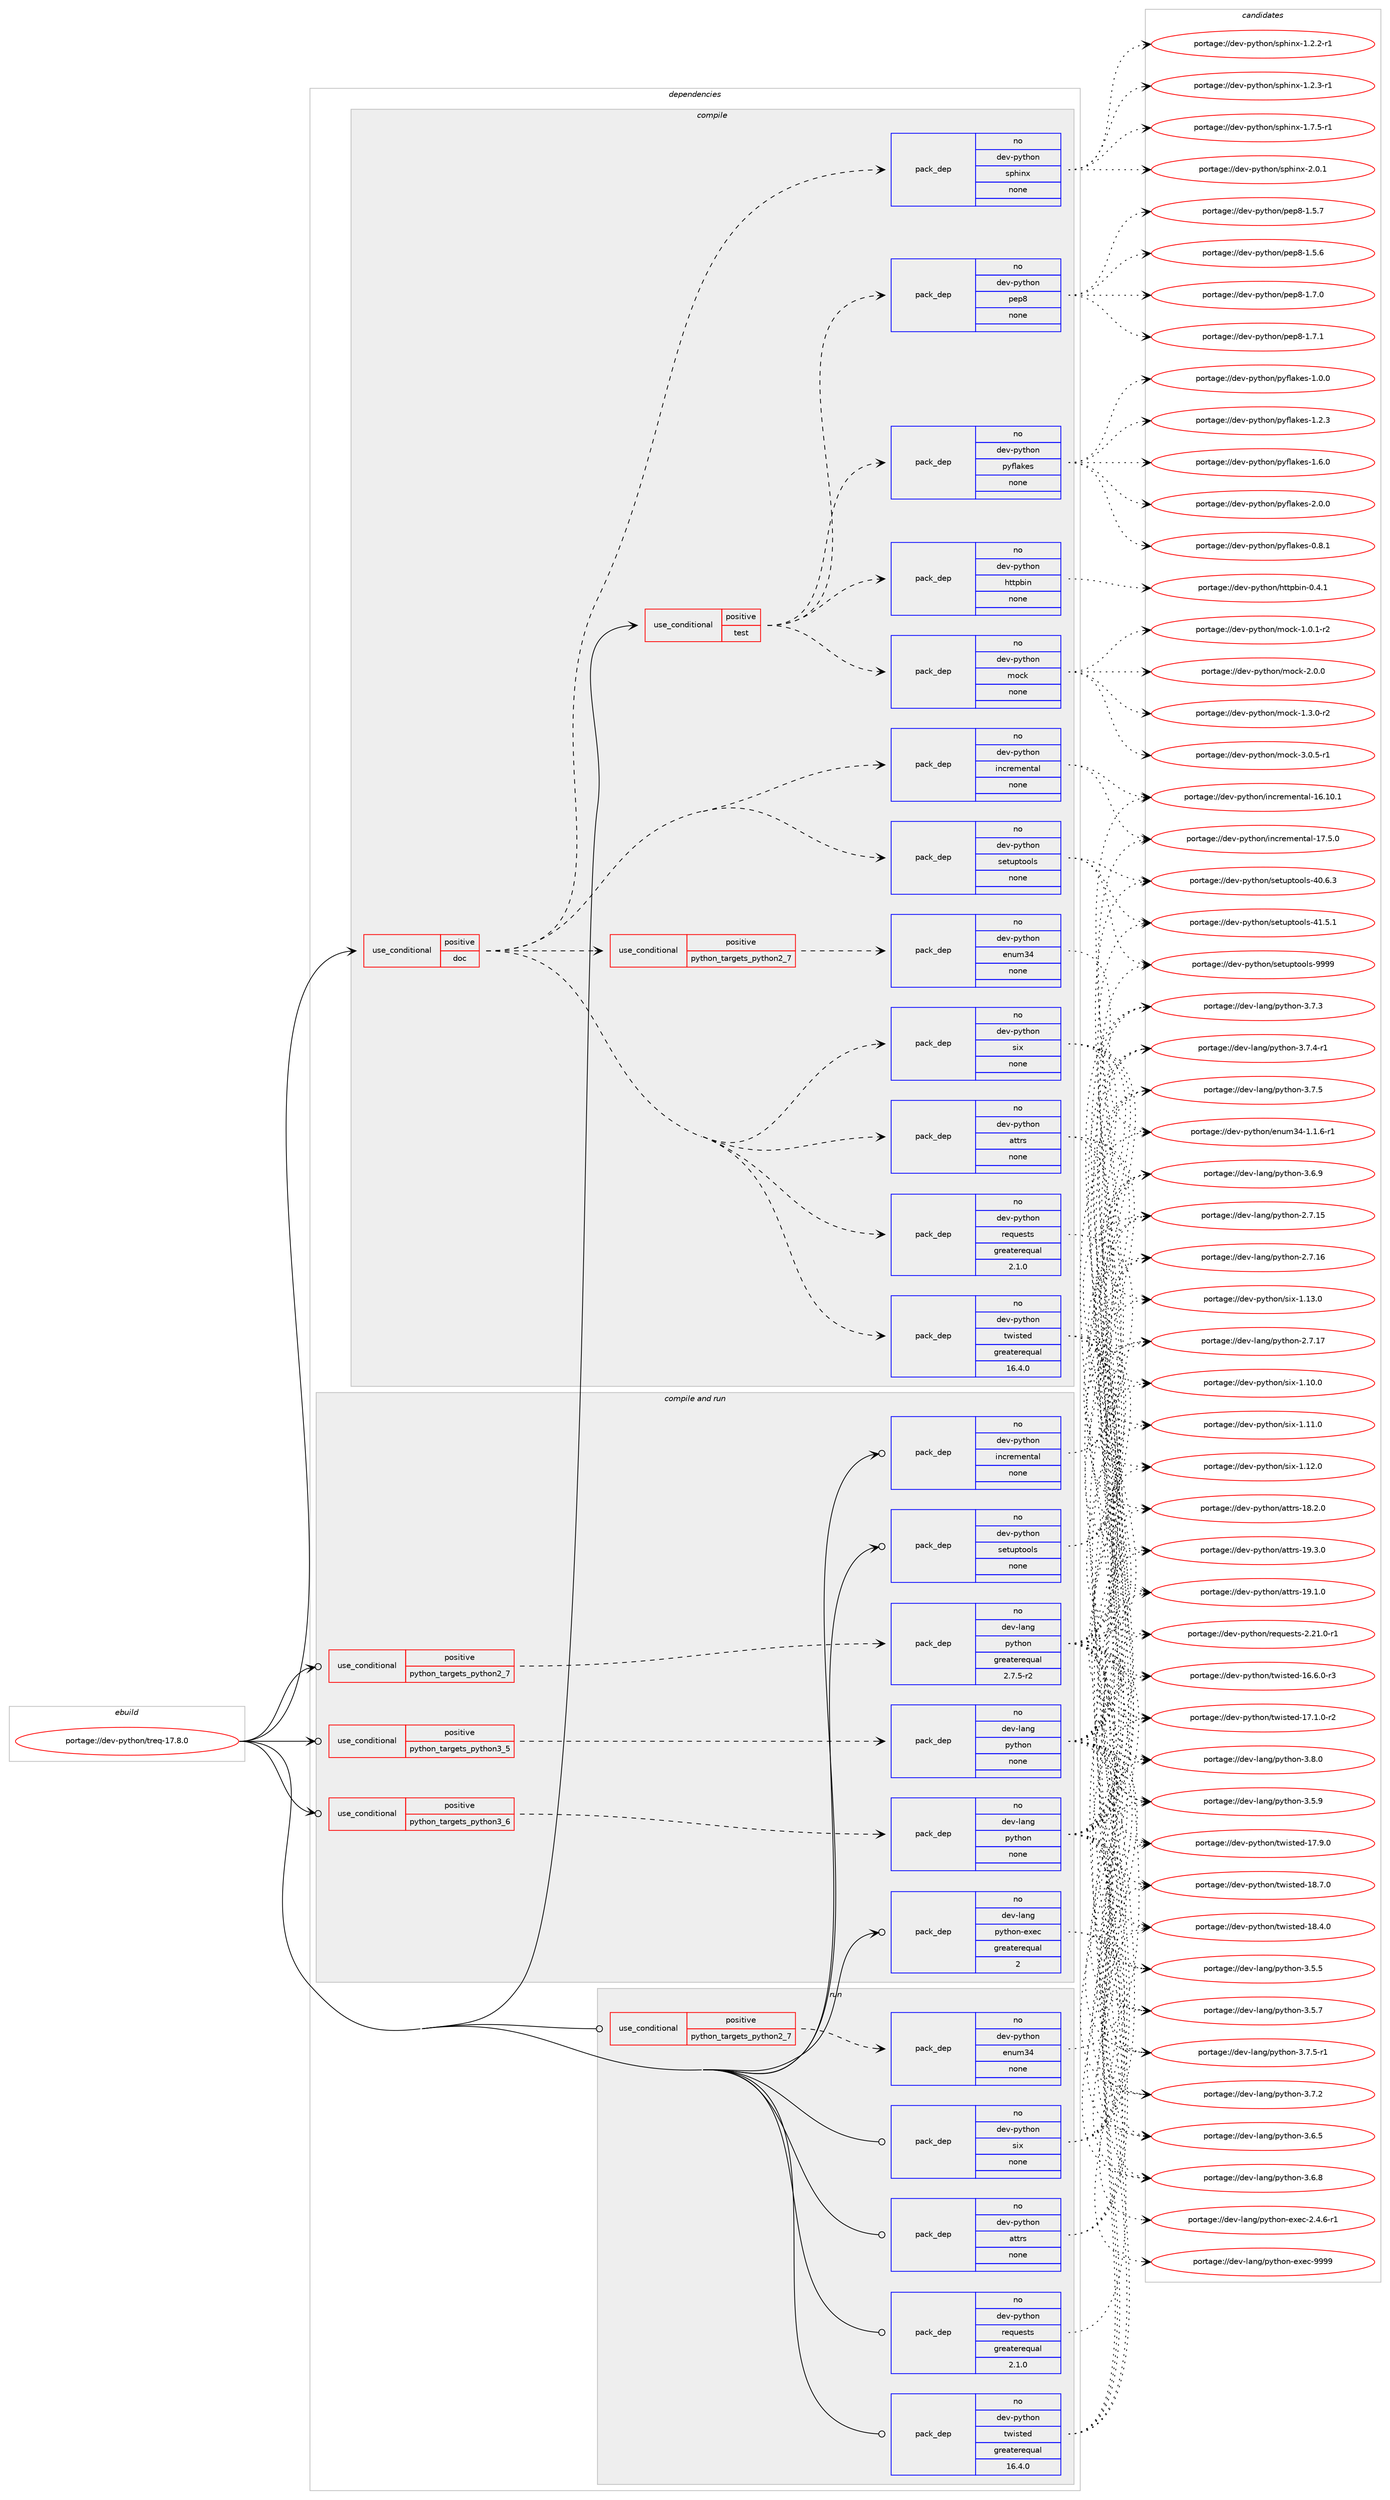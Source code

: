 digraph prolog {

# *************
# Graph options
# *************

newrank=true;
concentrate=true;
compound=true;
graph [rankdir=LR,fontname=Helvetica,fontsize=10,ranksep=1.5];#, ranksep=2.5, nodesep=0.2];
edge  [arrowhead=vee];
node  [fontname=Helvetica,fontsize=10];

# **********
# The ebuild
# **********

subgraph cluster_leftcol {
color=gray;
rank=same;
label=<<i>ebuild</i>>;
id [label="portage://dev-python/treq-17.8.0", color=red, width=4, href="../dev-python/treq-17.8.0.svg"];
}

# ****************
# The dependencies
# ****************

subgraph cluster_midcol {
color=gray;
label=<<i>dependencies</i>>;
subgraph cluster_compile {
fillcolor="#eeeeee";
style=filled;
label=<<i>compile</i>>;
subgraph cond39966 {
dependency176360 [label=<<TABLE BORDER="0" CELLBORDER="1" CELLSPACING="0" CELLPADDING="4"><TR><TD ROWSPAN="3" CELLPADDING="10">use_conditional</TD></TR><TR><TD>positive</TD></TR><TR><TD>doc</TD></TR></TABLE>>, shape=none, color=red];
subgraph pack132990 {
dependency176361 [label=<<TABLE BORDER="0" CELLBORDER="1" CELLSPACING="0" CELLPADDING="4" WIDTH="220"><TR><TD ROWSPAN="6" CELLPADDING="30">pack_dep</TD></TR><TR><TD WIDTH="110">no</TD></TR><TR><TD>dev-python</TD></TR><TR><TD>sphinx</TD></TR><TR><TD>none</TD></TR><TR><TD></TD></TR></TABLE>>, shape=none, color=blue];
}
dependency176360:e -> dependency176361:w [weight=20,style="dashed",arrowhead="vee"];
subgraph pack132991 {
dependency176362 [label=<<TABLE BORDER="0" CELLBORDER="1" CELLSPACING="0" CELLPADDING="4" WIDTH="220"><TR><TD ROWSPAN="6" CELLPADDING="30">pack_dep</TD></TR><TR><TD WIDTH="110">no</TD></TR><TR><TD>dev-python</TD></TR><TR><TD>setuptools</TD></TR><TR><TD>none</TD></TR><TR><TD></TD></TR></TABLE>>, shape=none, color=blue];
}
dependency176360:e -> dependency176362:w [weight=20,style="dashed",arrowhead="vee"];
subgraph pack132992 {
dependency176363 [label=<<TABLE BORDER="0" CELLBORDER="1" CELLSPACING="0" CELLPADDING="4" WIDTH="220"><TR><TD ROWSPAN="6" CELLPADDING="30">pack_dep</TD></TR><TR><TD WIDTH="110">no</TD></TR><TR><TD>dev-python</TD></TR><TR><TD>incremental</TD></TR><TR><TD>none</TD></TR><TR><TD></TD></TR></TABLE>>, shape=none, color=blue];
}
dependency176360:e -> dependency176363:w [weight=20,style="dashed",arrowhead="vee"];
subgraph cond39967 {
dependency176364 [label=<<TABLE BORDER="0" CELLBORDER="1" CELLSPACING="0" CELLPADDING="4"><TR><TD ROWSPAN="3" CELLPADDING="10">use_conditional</TD></TR><TR><TD>positive</TD></TR><TR><TD>python_targets_python2_7</TD></TR></TABLE>>, shape=none, color=red];
subgraph pack132993 {
dependency176365 [label=<<TABLE BORDER="0" CELLBORDER="1" CELLSPACING="0" CELLPADDING="4" WIDTH="220"><TR><TD ROWSPAN="6" CELLPADDING="30">pack_dep</TD></TR><TR><TD WIDTH="110">no</TD></TR><TR><TD>dev-python</TD></TR><TR><TD>enum34</TD></TR><TR><TD>none</TD></TR><TR><TD></TD></TR></TABLE>>, shape=none, color=blue];
}
dependency176364:e -> dependency176365:w [weight=20,style="dashed",arrowhead="vee"];
}
dependency176360:e -> dependency176364:w [weight=20,style="dashed",arrowhead="vee"];
subgraph pack132994 {
dependency176366 [label=<<TABLE BORDER="0" CELLBORDER="1" CELLSPACING="0" CELLPADDING="4" WIDTH="220"><TR><TD ROWSPAN="6" CELLPADDING="30">pack_dep</TD></TR><TR><TD WIDTH="110">no</TD></TR><TR><TD>dev-python</TD></TR><TR><TD>six</TD></TR><TR><TD>none</TD></TR><TR><TD></TD></TR></TABLE>>, shape=none, color=blue];
}
dependency176360:e -> dependency176366:w [weight=20,style="dashed",arrowhead="vee"];
subgraph pack132995 {
dependency176367 [label=<<TABLE BORDER="0" CELLBORDER="1" CELLSPACING="0" CELLPADDING="4" WIDTH="220"><TR><TD ROWSPAN="6" CELLPADDING="30">pack_dep</TD></TR><TR><TD WIDTH="110">no</TD></TR><TR><TD>dev-python</TD></TR><TR><TD>twisted</TD></TR><TR><TD>greaterequal</TD></TR><TR><TD>16.4.0</TD></TR></TABLE>>, shape=none, color=blue];
}
dependency176360:e -> dependency176367:w [weight=20,style="dashed",arrowhead="vee"];
subgraph pack132996 {
dependency176368 [label=<<TABLE BORDER="0" CELLBORDER="1" CELLSPACING="0" CELLPADDING="4" WIDTH="220"><TR><TD ROWSPAN="6" CELLPADDING="30">pack_dep</TD></TR><TR><TD WIDTH="110">no</TD></TR><TR><TD>dev-python</TD></TR><TR><TD>requests</TD></TR><TR><TD>greaterequal</TD></TR><TR><TD>2.1.0</TD></TR></TABLE>>, shape=none, color=blue];
}
dependency176360:e -> dependency176368:w [weight=20,style="dashed",arrowhead="vee"];
subgraph pack132997 {
dependency176369 [label=<<TABLE BORDER="0" CELLBORDER="1" CELLSPACING="0" CELLPADDING="4" WIDTH="220"><TR><TD ROWSPAN="6" CELLPADDING="30">pack_dep</TD></TR><TR><TD WIDTH="110">no</TD></TR><TR><TD>dev-python</TD></TR><TR><TD>attrs</TD></TR><TR><TD>none</TD></TR><TR><TD></TD></TR></TABLE>>, shape=none, color=blue];
}
dependency176360:e -> dependency176369:w [weight=20,style="dashed",arrowhead="vee"];
}
id:e -> dependency176360:w [weight=20,style="solid",arrowhead="vee"];
subgraph cond39968 {
dependency176370 [label=<<TABLE BORDER="0" CELLBORDER="1" CELLSPACING="0" CELLPADDING="4"><TR><TD ROWSPAN="3" CELLPADDING="10">use_conditional</TD></TR><TR><TD>positive</TD></TR><TR><TD>test</TD></TR></TABLE>>, shape=none, color=red];
subgraph pack132998 {
dependency176371 [label=<<TABLE BORDER="0" CELLBORDER="1" CELLSPACING="0" CELLPADDING="4" WIDTH="220"><TR><TD ROWSPAN="6" CELLPADDING="30">pack_dep</TD></TR><TR><TD WIDTH="110">no</TD></TR><TR><TD>dev-python</TD></TR><TR><TD>mock</TD></TR><TR><TD>none</TD></TR><TR><TD></TD></TR></TABLE>>, shape=none, color=blue];
}
dependency176370:e -> dependency176371:w [weight=20,style="dashed",arrowhead="vee"];
subgraph pack132999 {
dependency176372 [label=<<TABLE BORDER="0" CELLBORDER="1" CELLSPACING="0" CELLPADDING="4" WIDTH="220"><TR><TD ROWSPAN="6" CELLPADDING="30">pack_dep</TD></TR><TR><TD WIDTH="110">no</TD></TR><TR><TD>dev-python</TD></TR><TR><TD>pyflakes</TD></TR><TR><TD>none</TD></TR><TR><TD></TD></TR></TABLE>>, shape=none, color=blue];
}
dependency176370:e -> dependency176372:w [weight=20,style="dashed",arrowhead="vee"];
subgraph pack133000 {
dependency176373 [label=<<TABLE BORDER="0" CELLBORDER="1" CELLSPACING="0" CELLPADDING="4" WIDTH="220"><TR><TD ROWSPAN="6" CELLPADDING="30">pack_dep</TD></TR><TR><TD WIDTH="110">no</TD></TR><TR><TD>dev-python</TD></TR><TR><TD>pep8</TD></TR><TR><TD>none</TD></TR><TR><TD></TD></TR></TABLE>>, shape=none, color=blue];
}
dependency176370:e -> dependency176373:w [weight=20,style="dashed",arrowhead="vee"];
subgraph pack133001 {
dependency176374 [label=<<TABLE BORDER="0" CELLBORDER="1" CELLSPACING="0" CELLPADDING="4" WIDTH="220"><TR><TD ROWSPAN="6" CELLPADDING="30">pack_dep</TD></TR><TR><TD WIDTH="110">no</TD></TR><TR><TD>dev-python</TD></TR><TR><TD>httpbin</TD></TR><TR><TD>none</TD></TR><TR><TD></TD></TR></TABLE>>, shape=none, color=blue];
}
dependency176370:e -> dependency176374:w [weight=20,style="dashed",arrowhead="vee"];
}
id:e -> dependency176370:w [weight=20,style="solid",arrowhead="vee"];
}
subgraph cluster_compileandrun {
fillcolor="#eeeeee";
style=filled;
label=<<i>compile and run</i>>;
subgraph cond39969 {
dependency176375 [label=<<TABLE BORDER="0" CELLBORDER="1" CELLSPACING="0" CELLPADDING="4"><TR><TD ROWSPAN="3" CELLPADDING="10">use_conditional</TD></TR><TR><TD>positive</TD></TR><TR><TD>python_targets_python2_7</TD></TR></TABLE>>, shape=none, color=red];
subgraph pack133002 {
dependency176376 [label=<<TABLE BORDER="0" CELLBORDER="1" CELLSPACING="0" CELLPADDING="4" WIDTH="220"><TR><TD ROWSPAN="6" CELLPADDING="30">pack_dep</TD></TR><TR><TD WIDTH="110">no</TD></TR><TR><TD>dev-lang</TD></TR><TR><TD>python</TD></TR><TR><TD>greaterequal</TD></TR><TR><TD>2.7.5-r2</TD></TR></TABLE>>, shape=none, color=blue];
}
dependency176375:e -> dependency176376:w [weight=20,style="dashed",arrowhead="vee"];
}
id:e -> dependency176375:w [weight=20,style="solid",arrowhead="odotvee"];
subgraph cond39970 {
dependency176377 [label=<<TABLE BORDER="0" CELLBORDER="1" CELLSPACING="0" CELLPADDING="4"><TR><TD ROWSPAN="3" CELLPADDING="10">use_conditional</TD></TR><TR><TD>positive</TD></TR><TR><TD>python_targets_python3_5</TD></TR></TABLE>>, shape=none, color=red];
subgraph pack133003 {
dependency176378 [label=<<TABLE BORDER="0" CELLBORDER="1" CELLSPACING="0" CELLPADDING="4" WIDTH="220"><TR><TD ROWSPAN="6" CELLPADDING="30">pack_dep</TD></TR><TR><TD WIDTH="110">no</TD></TR><TR><TD>dev-lang</TD></TR><TR><TD>python</TD></TR><TR><TD>none</TD></TR><TR><TD></TD></TR></TABLE>>, shape=none, color=blue];
}
dependency176377:e -> dependency176378:w [weight=20,style="dashed",arrowhead="vee"];
}
id:e -> dependency176377:w [weight=20,style="solid",arrowhead="odotvee"];
subgraph cond39971 {
dependency176379 [label=<<TABLE BORDER="0" CELLBORDER="1" CELLSPACING="0" CELLPADDING="4"><TR><TD ROWSPAN="3" CELLPADDING="10">use_conditional</TD></TR><TR><TD>positive</TD></TR><TR><TD>python_targets_python3_6</TD></TR></TABLE>>, shape=none, color=red];
subgraph pack133004 {
dependency176380 [label=<<TABLE BORDER="0" CELLBORDER="1" CELLSPACING="0" CELLPADDING="4" WIDTH="220"><TR><TD ROWSPAN="6" CELLPADDING="30">pack_dep</TD></TR><TR><TD WIDTH="110">no</TD></TR><TR><TD>dev-lang</TD></TR><TR><TD>python</TD></TR><TR><TD>none</TD></TR><TR><TD></TD></TR></TABLE>>, shape=none, color=blue];
}
dependency176379:e -> dependency176380:w [weight=20,style="dashed",arrowhead="vee"];
}
id:e -> dependency176379:w [weight=20,style="solid",arrowhead="odotvee"];
subgraph pack133005 {
dependency176381 [label=<<TABLE BORDER="0" CELLBORDER="1" CELLSPACING="0" CELLPADDING="4" WIDTH="220"><TR><TD ROWSPAN="6" CELLPADDING="30">pack_dep</TD></TR><TR><TD WIDTH="110">no</TD></TR><TR><TD>dev-lang</TD></TR><TR><TD>python-exec</TD></TR><TR><TD>greaterequal</TD></TR><TR><TD>2</TD></TR></TABLE>>, shape=none, color=blue];
}
id:e -> dependency176381:w [weight=20,style="solid",arrowhead="odotvee"];
subgraph pack133006 {
dependency176382 [label=<<TABLE BORDER="0" CELLBORDER="1" CELLSPACING="0" CELLPADDING="4" WIDTH="220"><TR><TD ROWSPAN="6" CELLPADDING="30">pack_dep</TD></TR><TR><TD WIDTH="110">no</TD></TR><TR><TD>dev-python</TD></TR><TR><TD>incremental</TD></TR><TR><TD>none</TD></TR><TR><TD></TD></TR></TABLE>>, shape=none, color=blue];
}
id:e -> dependency176382:w [weight=20,style="solid",arrowhead="odotvee"];
subgraph pack133007 {
dependency176383 [label=<<TABLE BORDER="0" CELLBORDER="1" CELLSPACING="0" CELLPADDING="4" WIDTH="220"><TR><TD ROWSPAN="6" CELLPADDING="30">pack_dep</TD></TR><TR><TD WIDTH="110">no</TD></TR><TR><TD>dev-python</TD></TR><TR><TD>setuptools</TD></TR><TR><TD>none</TD></TR><TR><TD></TD></TR></TABLE>>, shape=none, color=blue];
}
id:e -> dependency176383:w [weight=20,style="solid",arrowhead="odotvee"];
}
subgraph cluster_run {
fillcolor="#eeeeee";
style=filled;
label=<<i>run</i>>;
subgraph cond39972 {
dependency176384 [label=<<TABLE BORDER="0" CELLBORDER="1" CELLSPACING="0" CELLPADDING="4"><TR><TD ROWSPAN="3" CELLPADDING="10">use_conditional</TD></TR><TR><TD>positive</TD></TR><TR><TD>python_targets_python2_7</TD></TR></TABLE>>, shape=none, color=red];
subgraph pack133008 {
dependency176385 [label=<<TABLE BORDER="0" CELLBORDER="1" CELLSPACING="0" CELLPADDING="4" WIDTH="220"><TR><TD ROWSPAN="6" CELLPADDING="30">pack_dep</TD></TR><TR><TD WIDTH="110">no</TD></TR><TR><TD>dev-python</TD></TR><TR><TD>enum34</TD></TR><TR><TD>none</TD></TR><TR><TD></TD></TR></TABLE>>, shape=none, color=blue];
}
dependency176384:e -> dependency176385:w [weight=20,style="dashed",arrowhead="vee"];
}
id:e -> dependency176384:w [weight=20,style="solid",arrowhead="odot"];
subgraph pack133009 {
dependency176386 [label=<<TABLE BORDER="0" CELLBORDER="1" CELLSPACING="0" CELLPADDING="4" WIDTH="220"><TR><TD ROWSPAN="6" CELLPADDING="30">pack_dep</TD></TR><TR><TD WIDTH="110">no</TD></TR><TR><TD>dev-python</TD></TR><TR><TD>attrs</TD></TR><TR><TD>none</TD></TR><TR><TD></TD></TR></TABLE>>, shape=none, color=blue];
}
id:e -> dependency176386:w [weight=20,style="solid",arrowhead="odot"];
subgraph pack133010 {
dependency176387 [label=<<TABLE BORDER="0" CELLBORDER="1" CELLSPACING="0" CELLPADDING="4" WIDTH="220"><TR><TD ROWSPAN="6" CELLPADDING="30">pack_dep</TD></TR><TR><TD WIDTH="110">no</TD></TR><TR><TD>dev-python</TD></TR><TR><TD>requests</TD></TR><TR><TD>greaterequal</TD></TR><TR><TD>2.1.0</TD></TR></TABLE>>, shape=none, color=blue];
}
id:e -> dependency176387:w [weight=20,style="solid",arrowhead="odot"];
subgraph pack133011 {
dependency176388 [label=<<TABLE BORDER="0" CELLBORDER="1" CELLSPACING="0" CELLPADDING="4" WIDTH="220"><TR><TD ROWSPAN="6" CELLPADDING="30">pack_dep</TD></TR><TR><TD WIDTH="110">no</TD></TR><TR><TD>dev-python</TD></TR><TR><TD>six</TD></TR><TR><TD>none</TD></TR><TR><TD></TD></TR></TABLE>>, shape=none, color=blue];
}
id:e -> dependency176388:w [weight=20,style="solid",arrowhead="odot"];
subgraph pack133012 {
dependency176389 [label=<<TABLE BORDER="0" CELLBORDER="1" CELLSPACING="0" CELLPADDING="4" WIDTH="220"><TR><TD ROWSPAN="6" CELLPADDING="30">pack_dep</TD></TR><TR><TD WIDTH="110">no</TD></TR><TR><TD>dev-python</TD></TR><TR><TD>twisted</TD></TR><TR><TD>greaterequal</TD></TR><TR><TD>16.4.0</TD></TR></TABLE>>, shape=none, color=blue];
}
id:e -> dependency176389:w [weight=20,style="solid",arrowhead="odot"];
}
}

# **************
# The candidates
# **************

subgraph cluster_choices {
rank=same;
color=gray;
label=<<i>candidates</i>>;

subgraph choice132990 {
color=black;
nodesep=1;
choiceportage10010111845112121116104111110471151121041051101204549465046504511449 [label="portage://dev-python/sphinx-1.2.2-r1", color=red, width=4,href="../dev-python/sphinx-1.2.2-r1.svg"];
choiceportage10010111845112121116104111110471151121041051101204549465046514511449 [label="portage://dev-python/sphinx-1.2.3-r1", color=red, width=4,href="../dev-python/sphinx-1.2.3-r1.svg"];
choiceportage10010111845112121116104111110471151121041051101204549465546534511449 [label="portage://dev-python/sphinx-1.7.5-r1", color=red, width=4,href="../dev-python/sphinx-1.7.5-r1.svg"];
choiceportage1001011184511212111610411111047115112104105110120455046484649 [label="portage://dev-python/sphinx-2.0.1", color=red, width=4,href="../dev-python/sphinx-2.0.1.svg"];
dependency176361:e -> choiceportage10010111845112121116104111110471151121041051101204549465046504511449:w [style=dotted,weight="100"];
dependency176361:e -> choiceportage10010111845112121116104111110471151121041051101204549465046514511449:w [style=dotted,weight="100"];
dependency176361:e -> choiceportage10010111845112121116104111110471151121041051101204549465546534511449:w [style=dotted,weight="100"];
dependency176361:e -> choiceportage1001011184511212111610411111047115112104105110120455046484649:w [style=dotted,weight="100"];
}
subgraph choice132991 {
color=black;
nodesep=1;
choiceportage100101118451121211161041111104711510111611711211611111110811545524846544651 [label="portage://dev-python/setuptools-40.6.3", color=red, width=4,href="../dev-python/setuptools-40.6.3.svg"];
choiceportage100101118451121211161041111104711510111611711211611111110811545524946534649 [label="portage://dev-python/setuptools-41.5.1", color=red, width=4,href="../dev-python/setuptools-41.5.1.svg"];
choiceportage10010111845112121116104111110471151011161171121161111111081154557575757 [label="portage://dev-python/setuptools-9999", color=red, width=4,href="../dev-python/setuptools-9999.svg"];
dependency176362:e -> choiceportage100101118451121211161041111104711510111611711211611111110811545524846544651:w [style=dotted,weight="100"];
dependency176362:e -> choiceportage100101118451121211161041111104711510111611711211611111110811545524946534649:w [style=dotted,weight="100"];
dependency176362:e -> choiceportage10010111845112121116104111110471151011161171121161111111081154557575757:w [style=dotted,weight="100"];
}
subgraph choice132992 {
color=black;
nodesep=1;
choiceportage100101118451121211161041111104710511099114101109101110116971084549544649484649 [label="portage://dev-python/incremental-16.10.1", color=red, width=4,href="../dev-python/incremental-16.10.1.svg"];
choiceportage1001011184511212111610411111047105110991141011091011101169710845495546534648 [label="portage://dev-python/incremental-17.5.0", color=red, width=4,href="../dev-python/incremental-17.5.0.svg"];
dependency176363:e -> choiceportage100101118451121211161041111104710511099114101109101110116971084549544649484649:w [style=dotted,weight="100"];
dependency176363:e -> choiceportage1001011184511212111610411111047105110991141011091011101169710845495546534648:w [style=dotted,weight="100"];
}
subgraph choice132993 {
color=black;
nodesep=1;
choiceportage100101118451121211161041111104710111011710951524549464946544511449 [label="portage://dev-python/enum34-1.1.6-r1", color=red, width=4,href="../dev-python/enum34-1.1.6-r1.svg"];
dependency176365:e -> choiceportage100101118451121211161041111104710111011710951524549464946544511449:w [style=dotted,weight="100"];
}
subgraph choice132994 {
color=black;
nodesep=1;
choiceportage100101118451121211161041111104711510512045494649484648 [label="portage://dev-python/six-1.10.0", color=red, width=4,href="../dev-python/six-1.10.0.svg"];
choiceportage100101118451121211161041111104711510512045494649494648 [label="portage://dev-python/six-1.11.0", color=red, width=4,href="../dev-python/six-1.11.0.svg"];
choiceportage100101118451121211161041111104711510512045494649504648 [label="portage://dev-python/six-1.12.0", color=red, width=4,href="../dev-python/six-1.12.0.svg"];
choiceportage100101118451121211161041111104711510512045494649514648 [label="portage://dev-python/six-1.13.0", color=red, width=4,href="../dev-python/six-1.13.0.svg"];
dependency176366:e -> choiceportage100101118451121211161041111104711510512045494649484648:w [style=dotted,weight="100"];
dependency176366:e -> choiceportage100101118451121211161041111104711510512045494649494648:w [style=dotted,weight="100"];
dependency176366:e -> choiceportage100101118451121211161041111104711510512045494649504648:w [style=dotted,weight="100"];
dependency176366:e -> choiceportage100101118451121211161041111104711510512045494649514648:w [style=dotted,weight="100"];
}
subgraph choice132995 {
color=black;
nodesep=1;
choiceportage1001011184511212111610411111047116119105115116101100454954465446484511451 [label="portage://dev-python/twisted-16.6.0-r3", color=red, width=4,href="../dev-python/twisted-16.6.0-r3.svg"];
choiceportage1001011184511212111610411111047116119105115116101100454955464946484511450 [label="portage://dev-python/twisted-17.1.0-r2", color=red, width=4,href="../dev-python/twisted-17.1.0-r2.svg"];
choiceportage100101118451121211161041111104711611910511511610110045495546574648 [label="portage://dev-python/twisted-17.9.0", color=red, width=4,href="../dev-python/twisted-17.9.0.svg"];
choiceportage100101118451121211161041111104711611910511511610110045495646524648 [label="portage://dev-python/twisted-18.4.0", color=red, width=4,href="../dev-python/twisted-18.4.0.svg"];
choiceportage100101118451121211161041111104711611910511511610110045495646554648 [label="portage://dev-python/twisted-18.7.0", color=red, width=4,href="../dev-python/twisted-18.7.0.svg"];
dependency176367:e -> choiceportage1001011184511212111610411111047116119105115116101100454954465446484511451:w [style=dotted,weight="100"];
dependency176367:e -> choiceportage1001011184511212111610411111047116119105115116101100454955464946484511450:w [style=dotted,weight="100"];
dependency176367:e -> choiceportage100101118451121211161041111104711611910511511610110045495546574648:w [style=dotted,weight="100"];
dependency176367:e -> choiceportage100101118451121211161041111104711611910511511610110045495646524648:w [style=dotted,weight="100"];
dependency176367:e -> choiceportage100101118451121211161041111104711611910511511610110045495646554648:w [style=dotted,weight="100"];
}
subgraph choice132996 {
color=black;
nodesep=1;
choiceportage1001011184511212111610411111047114101113117101115116115455046504946484511449 [label="portage://dev-python/requests-2.21.0-r1", color=red, width=4,href="../dev-python/requests-2.21.0-r1.svg"];
dependency176368:e -> choiceportage1001011184511212111610411111047114101113117101115116115455046504946484511449:w [style=dotted,weight="100"];
}
subgraph choice132997 {
color=black;
nodesep=1;
choiceportage10010111845112121116104111110479711611611411545495646504648 [label="portage://dev-python/attrs-18.2.0", color=red, width=4,href="../dev-python/attrs-18.2.0.svg"];
choiceportage10010111845112121116104111110479711611611411545495746494648 [label="portage://dev-python/attrs-19.1.0", color=red, width=4,href="../dev-python/attrs-19.1.0.svg"];
choiceportage10010111845112121116104111110479711611611411545495746514648 [label="portage://dev-python/attrs-19.3.0", color=red, width=4,href="../dev-python/attrs-19.3.0.svg"];
dependency176369:e -> choiceportage10010111845112121116104111110479711611611411545495646504648:w [style=dotted,weight="100"];
dependency176369:e -> choiceportage10010111845112121116104111110479711611611411545495746494648:w [style=dotted,weight="100"];
dependency176369:e -> choiceportage10010111845112121116104111110479711611611411545495746514648:w [style=dotted,weight="100"];
}
subgraph choice132998 {
color=black;
nodesep=1;
choiceportage1001011184511212111610411111047109111991074549464846494511450 [label="portage://dev-python/mock-1.0.1-r2", color=red, width=4,href="../dev-python/mock-1.0.1-r2.svg"];
choiceportage1001011184511212111610411111047109111991074549465146484511450 [label="portage://dev-python/mock-1.3.0-r2", color=red, width=4,href="../dev-python/mock-1.3.0-r2.svg"];
choiceportage100101118451121211161041111104710911199107455046484648 [label="portage://dev-python/mock-2.0.0", color=red, width=4,href="../dev-python/mock-2.0.0.svg"];
choiceportage1001011184511212111610411111047109111991074551464846534511449 [label="portage://dev-python/mock-3.0.5-r1", color=red, width=4,href="../dev-python/mock-3.0.5-r1.svg"];
dependency176371:e -> choiceportage1001011184511212111610411111047109111991074549464846494511450:w [style=dotted,weight="100"];
dependency176371:e -> choiceportage1001011184511212111610411111047109111991074549465146484511450:w [style=dotted,weight="100"];
dependency176371:e -> choiceportage100101118451121211161041111104710911199107455046484648:w [style=dotted,weight="100"];
dependency176371:e -> choiceportage1001011184511212111610411111047109111991074551464846534511449:w [style=dotted,weight="100"];
}
subgraph choice132999 {
color=black;
nodesep=1;
choiceportage100101118451121211161041111104711212110210897107101115454846564649 [label="portage://dev-python/pyflakes-0.8.1", color=red, width=4,href="../dev-python/pyflakes-0.8.1.svg"];
choiceportage100101118451121211161041111104711212110210897107101115454946484648 [label="portage://dev-python/pyflakes-1.0.0", color=red, width=4,href="../dev-python/pyflakes-1.0.0.svg"];
choiceportage100101118451121211161041111104711212110210897107101115454946504651 [label="portage://dev-python/pyflakes-1.2.3", color=red, width=4,href="../dev-python/pyflakes-1.2.3.svg"];
choiceportage100101118451121211161041111104711212110210897107101115454946544648 [label="portage://dev-python/pyflakes-1.6.0", color=red, width=4,href="../dev-python/pyflakes-1.6.0.svg"];
choiceportage100101118451121211161041111104711212110210897107101115455046484648 [label="portage://dev-python/pyflakes-2.0.0", color=red, width=4,href="../dev-python/pyflakes-2.0.0.svg"];
dependency176372:e -> choiceportage100101118451121211161041111104711212110210897107101115454846564649:w [style=dotted,weight="100"];
dependency176372:e -> choiceportage100101118451121211161041111104711212110210897107101115454946484648:w [style=dotted,weight="100"];
dependency176372:e -> choiceportage100101118451121211161041111104711212110210897107101115454946504651:w [style=dotted,weight="100"];
dependency176372:e -> choiceportage100101118451121211161041111104711212110210897107101115454946544648:w [style=dotted,weight="100"];
dependency176372:e -> choiceportage100101118451121211161041111104711212110210897107101115455046484648:w [style=dotted,weight="100"];
}
subgraph choice133000 {
color=black;
nodesep=1;
choiceportage100101118451121211161041111104711210111256454946534654 [label="portage://dev-python/pep8-1.5.6", color=red, width=4,href="../dev-python/pep8-1.5.6.svg"];
choiceportage100101118451121211161041111104711210111256454946534655 [label="portage://dev-python/pep8-1.5.7", color=red, width=4,href="../dev-python/pep8-1.5.7.svg"];
choiceportage100101118451121211161041111104711210111256454946554648 [label="portage://dev-python/pep8-1.7.0", color=red, width=4,href="../dev-python/pep8-1.7.0.svg"];
choiceportage100101118451121211161041111104711210111256454946554649 [label="portage://dev-python/pep8-1.7.1", color=red, width=4,href="../dev-python/pep8-1.7.1.svg"];
dependency176373:e -> choiceportage100101118451121211161041111104711210111256454946534654:w [style=dotted,weight="100"];
dependency176373:e -> choiceportage100101118451121211161041111104711210111256454946534655:w [style=dotted,weight="100"];
dependency176373:e -> choiceportage100101118451121211161041111104711210111256454946554648:w [style=dotted,weight="100"];
dependency176373:e -> choiceportage100101118451121211161041111104711210111256454946554649:w [style=dotted,weight="100"];
}
subgraph choice133001 {
color=black;
nodesep=1;
choiceportage100101118451121211161041111104710411611611298105110454846524649 [label="portage://dev-python/httpbin-0.4.1", color=red, width=4,href="../dev-python/httpbin-0.4.1.svg"];
dependency176374:e -> choiceportage100101118451121211161041111104710411611611298105110454846524649:w [style=dotted,weight="100"];
}
subgraph choice133002 {
color=black;
nodesep=1;
choiceportage10010111845108971101034711212111610411111045504655464953 [label="portage://dev-lang/python-2.7.15", color=red, width=4,href="../dev-lang/python-2.7.15.svg"];
choiceportage10010111845108971101034711212111610411111045504655464954 [label="portage://dev-lang/python-2.7.16", color=red, width=4,href="../dev-lang/python-2.7.16.svg"];
choiceportage10010111845108971101034711212111610411111045504655464955 [label="portage://dev-lang/python-2.7.17", color=red, width=4,href="../dev-lang/python-2.7.17.svg"];
choiceportage100101118451089711010347112121116104111110455146534653 [label="portage://dev-lang/python-3.5.5", color=red, width=4,href="../dev-lang/python-3.5.5.svg"];
choiceportage100101118451089711010347112121116104111110455146534655 [label="portage://dev-lang/python-3.5.7", color=red, width=4,href="../dev-lang/python-3.5.7.svg"];
choiceportage100101118451089711010347112121116104111110455146534657 [label="portage://dev-lang/python-3.5.9", color=red, width=4,href="../dev-lang/python-3.5.9.svg"];
choiceportage100101118451089711010347112121116104111110455146544653 [label="portage://dev-lang/python-3.6.5", color=red, width=4,href="../dev-lang/python-3.6.5.svg"];
choiceportage100101118451089711010347112121116104111110455146544656 [label="portage://dev-lang/python-3.6.8", color=red, width=4,href="../dev-lang/python-3.6.8.svg"];
choiceportage100101118451089711010347112121116104111110455146544657 [label="portage://dev-lang/python-3.6.9", color=red, width=4,href="../dev-lang/python-3.6.9.svg"];
choiceportage100101118451089711010347112121116104111110455146554650 [label="portage://dev-lang/python-3.7.2", color=red, width=4,href="../dev-lang/python-3.7.2.svg"];
choiceportage100101118451089711010347112121116104111110455146554651 [label="portage://dev-lang/python-3.7.3", color=red, width=4,href="../dev-lang/python-3.7.3.svg"];
choiceportage1001011184510897110103471121211161041111104551465546524511449 [label="portage://dev-lang/python-3.7.4-r1", color=red, width=4,href="../dev-lang/python-3.7.4-r1.svg"];
choiceportage100101118451089711010347112121116104111110455146554653 [label="portage://dev-lang/python-3.7.5", color=red, width=4,href="../dev-lang/python-3.7.5.svg"];
choiceportage1001011184510897110103471121211161041111104551465546534511449 [label="portage://dev-lang/python-3.7.5-r1", color=red, width=4,href="../dev-lang/python-3.7.5-r1.svg"];
choiceportage100101118451089711010347112121116104111110455146564648 [label="portage://dev-lang/python-3.8.0", color=red, width=4,href="../dev-lang/python-3.8.0.svg"];
dependency176376:e -> choiceportage10010111845108971101034711212111610411111045504655464953:w [style=dotted,weight="100"];
dependency176376:e -> choiceportage10010111845108971101034711212111610411111045504655464954:w [style=dotted,weight="100"];
dependency176376:e -> choiceportage10010111845108971101034711212111610411111045504655464955:w [style=dotted,weight="100"];
dependency176376:e -> choiceportage100101118451089711010347112121116104111110455146534653:w [style=dotted,weight="100"];
dependency176376:e -> choiceportage100101118451089711010347112121116104111110455146534655:w [style=dotted,weight="100"];
dependency176376:e -> choiceportage100101118451089711010347112121116104111110455146534657:w [style=dotted,weight="100"];
dependency176376:e -> choiceportage100101118451089711010347112121116104111110455146544653:w [style=dotted,weight="100"];
dependency176376:e -> choiceportage100101118451089711010347112121116104111110455146544656:w [style=dotted,weight="100"];
dependency176376:e -> choiceportage100101118451089711010347112121116104111110455146544657:w [style=dotted,weight="100"];
dependency176376:e -> choiceportage100101118451089711010347112121116104111110455146554650:w [style=dotted,weight="100"];
dependency176376:e -> choiceportage100101118451089711010347112121116104111110455146554651:w [style=dotted,weight="100"];
dependency176376:e -> choiceportage1001011184510897110103471121211161041111104551465546524511449:w [style=dotted,weight="100"];
dependency176376:e -> choiceportage100101118451089711010347112121116104111110455146554653:w [style=dotted,weight="100"];
dependency176376:e -> choiceportage1001011184510897110103471121211161041111104551465546534511449:w [style=dotted,weight="100"];
dependency176376:e -> choiceportage100101118451089711010347112121116104111110455146564648:w [style=dotted,weight="100"];
}
subgraph choice133003 {
color=black;
nodesep=1;
choiceportage10010111845108971101034711212111610411111045504655464953 [label="portage://dev-lang/python-2.7.15", color=red, width=4,href="../dev-lang/python-2.7.15.svg"];
choiceportage10010111845108971101034711212111610411111045504655464954 [label="portage://dev-lang/python-2.7.16", color=red, width=4,href="../dev-lang/python-2.7.16.svg"];
choiceportage10010111845108971101034711212111610411111045504655464955 [label="portage://dev-lang/python-2.7.17", color=red, width=4,href="../dev-lang/python-2.7.17.svg"];
choiceportage100101118451089711010347112121116104111110455146534653 [label="portage://dev-lang/python-3.5.5", color=red, width=4,href="../dev-lang/python-3.5.5.svg"];
choiceportage100101118451089711010347112121116104111110455146534655 [label="portage://dev-lang/python-3.5.7", color=red, width=4,href="../dev-lang/python-3.5.7.svg"];
choiceportage100101118451089711010347112121116104111110455146534657 [label="portage://dev-lang/python-3.5.9", color=red, width=4,href="../dev-lang/python-3.5.9.svg"];
choiceportage100101118451089711010347112121116104111110455146544653 [label="portage://dev-lang/python-3.6.5", color=red, width=4,href="../dev-lang/python-3.6.5.svg"];
choiceportage100101118451089711010347112121116104111110455146544656 [label="portage://dev-lang/python-3.6.8", color=red, width=4,href="../dev-lang/python-3.6.8.svg"];
choiceportage100101118451089711010347112121116104111110455146544657 [label="portage://dev-lang/python-3.6.9", color=red, width=4,href="../dev-lang/python-3.6.9.svg"];
choiceportage100101118451089711010347112121116104111110455146554650 [label="portage://dev-lang/python-3.7.2", color=red, width=4,href="../dev-lang/python-3.7.2.svg"];
choiceportage100101118451089711010347112121116104111110455146554651 [label="portage://dev-lang/python-3.7.3", color=red, width=4,href="../dev-lang/python-3.7.3.svg"];
choiceportage1001011184510897110103471121211161041111104551465546524511449 [label="portage://dev-lang/python-3.7.4-r1", color=red, width=4,href="../dev-lang/python-3.7.4-r1.svg"];
choiceportage100101118451089711010347112121116104111110455146554653 [label="portage://dev-lang/python-3.7.5", color=red, width=4,href="../dev-lang/python-3.7.5.svg"];
choiceportage1001011184510897110103471121211161041111104551465546534511449 [label="portage://dev-lang/python-3.7.5-r1", color=red, width=4,href="../dev-lang/python-3.7.5-r1.svg"];
choiceportage100101118451089711010347112121116104111110455146564648 [label="portage://dev-lang/python-3.8.0", color=red, width=4,href="../dev-lang/python-3.8.0.svg"];
dependency176378:e -> choiceportage10010111845108971101034711212111610411111045504655464953:w [style=dotted,weight="100"];
dependency176378:e -> choiceportage10010111845108971101034711212111610411111045504655464954:w [style=dotted,weight="100"];
dependency176378:e -> choiceportage10010111845108971101034711212111610411111045504655464955:w [style=dotted,weight="100"];
dependency176378:e -> choiceportage100101118451089711010347112121116104111110455146534653:w [style=dotted,weight="100"];
dependency176378:e -> choiceportage100101118451089711010347112121116104111110455146534655:w [style=dotted,weight="100"];
dependency176378:e -> choiceportage100101118451089711010347112121116104111110455146534657:w [style=dotted,weight="100"];
dependency176378:e -> choiceportage100101118451089711010347112121116104111110455146544653:w [style=dotted,weight="100"];
dependency176378:e -> choiceportage100101118451089711010347112121116104111110455146544656:w [style=dotted,weight="100"];
dependency176378:e -> choiceportage100101118451089711010347112121116104111110455146544657:w [style=dotted,weight="100"];
dependency176378:e -> choiceportage100101118451089711010347112121116104111110455146554650:w [style=dotted,weight="100"];
dependency176378:e -> choiceportage100101118451089711010347112121116104111110455146554651:w [style=dotted,weight="100"];
dependency176378:e -> choiceportage1001011184510897110103471121211161041111104551465546524511449:w [style=dotted,weight="100"];
dependency176378:e -> choiceportage100101118451089711010347112121116104111110455146554653:w [style=dotted,weight="100"];
dependency176378:e -> choiceportage1001011184510897110103471121211161041111104551465546534511449:w [style=dotted,weight="100"];
dependency176378:e -> choiceportage100101118451089711010347112121116104111110455146564648:w [style=dotted,weight="100"];
}
subgraph choice133004 {
color=black;
nodesep=1;
choiceportage10010111845108971101034711212111610411111045504655464953 [label="portage://dev-lang/python-2.7.15", color=red, width=4,href="../dev-lang/python-2.7.15.svg"];
choiceportage10010111845108971101034711212111610411111045504655464954 [label="portage://dev-lang/python-2.7.16", color=red, width=4,href="../dev-lang/python-2.7.16.svg"];
choiceportage10010111845108971101034711212111610411111045504655464955 [label="portage://dev-lang/python-2.7.17", color=red, width=4,href="../dev-lang/python-2.7.17.svg"];
choiceportage100101118451089711010347112121116104111110455146534653 [label="portage://dev-lang/python-3.5.5", color=red, width=4,href="../dev-lang/python-3.5.5.svg"];
choiceportage100101118451089711010347112121116104111110455146534655 [label="portage://dev-lang/python-3.5.7", color=red, width=4,href="../dev-lang/python-3.5.7.svg"];
choiceportage100101118451089711010347112121116104111110455146534657 [label="portage://dev-lang/python-3.5.9", color=red, width=4,href="../dev-lang/python-3.5.9.svg"];
choiceportage100101118451089711010347112121116104111110455146544653 [label="portage://dev-lang/python-3.6.5", color=red, width=4,href="../dev-lang/python-3.6.5.svg"];
choiceportage100101118451089711010347112121116104111110455146544656 [label="portage://dev-lang/python-3.6.8", color=red, width=4,href="../dev-lang/python-3.6.8.svg"];
choiceportage100101118451089711010347112121116104111110455146544657 [label="portage://dev-lang/python-3.6.9", color=red, width=4,href="../dev-lang/python-3.6.9.svg"];
choiceportage100101118451089711010347112121116104111110455146554650 [label="portage://dev-lang/python-3.7.2", color=red, width=4,href="../dev-lang/python-3.7.2.svg"];
choiceportage100101118451089711010347112121116104111110455146554651 [label="portage://dev-lang/python-3.7.3", color=red, width=4,href="../dev-lang/python-3.7.3.svg"];
choiceportage1001011184510897110103471121211161041111104551465546524511449 [label="portage://dev-lang/python-3.7.4-r1", color=red, width=4,href="../dev-lang/python-3.7.4-r1.svg"];
choiceportage100101118451089711010347112121116104111110455146554653 [label="portage://dev-lang/python-3.7.5", color=red, width=4,href="../dev-lang/python-3.7.5.svg"];
choiceportage1001011184510897110103471121211161041111104551465546534511449 [label="portage://dev-lang/python-3.7.5-r1", color=red, width=4,href="../dev-lang/python-3.7.5-r1.svg"];
choiceportage100101118451089711010347112121116104111110455146564648 [label="portage://dev-lang/python-3.8.0", color=red, width=4,href="../dev-lang/python-3.8.0.svg"];
dependency176380:e -> choiceportage10010111845108971101034711212111610411111045504655464953:w [style=dotted,weight="100"];
dependency176380:e -> choiceportage10010111845108971101034711212111610411111045504655464954:w [style=dotted,weight="100"];
dependency176380:e -> choiceportage10010111845108971101034711212111610411111045504655464955:w [style=dotted,weight="100"];
dependency176380:e -> choiceportage100101118451089711010347112121116104111110455146534653:w [style=dotted,weight="100"];
dependency176380:e -> choiceportage100101118451089711010347112121116104111110455146534655:w [style=dotted,weight="100"];
dependency176380:e -> choiceportage100101118451089711010347112121116104111110455146534657:w [style=dotted,weight="100"];
dependency176380:e -> choiceportage100101118451089711010347112121116104111110455146544653:w [style=dotted,weight="100"];
dependency176380:e -> choiceportage100101118451089711010347112121116104111110455146544656:w [style=dotted,weight="100"];
dependency176380:e -> choiceportage100101118451089711010347112121116104111110455146544657:w [style=dotted,weight="100"];
dependency176380:e -> choiceportage100101118451089711010347112121116104111110455146554650:w [style=dotted,weight="100"];
dependency176380:e -> choiceportage100101118451089711010347112121116104111110455146554651:w [style=dotted,weight="100"];
dependency176380:e -> choiceportage1001011184510897110103471121211161041111104551465546524511449:w [style=dotted,weight="100"];
dependency176380:e -> choiceportage100101118451089711010347112121116104111110455146554653:w [style=dotted,weight="100"];
dependency176380:e -> choiceportage1001011184510897110103471121211161041111104551465546534511449:w [style=dotted,weight="100"];
dependency176380:e -> choiceportage100101118451089711010347112121116104111110455146564648:w [style=dotted,weight="100"];
}
subgraph choice133005 {
color=black;
nodesep=1;
choiceportage10010111845108971101034711212111610411111045101120101994550465246544511449 [label="portage://dev-lang/python-exec-2.4.6-r1", color=red, width=4,href="../dev-lang/python-exec-2.4.6-r1.svg"];
choiceportage10010111845108971101034711212111610411111045101120101994557575757 [label="portage://dev-lang/python-exec-9999", color=red, width=4,href="../dev-lang/python-exec-9999.svg"];
dependency176381:e -> choiceportage10010111845108971101034711212111610411111045101120101994550465246544511449:w [style=dotted,weight="100"];
dependency176381:e -> choiceportage10010111845108971101034711212111610411111045101120101994557575757:w [style=dotted,weight="100"];
}
subgraph choice133006 {
color=black;
nodesep=1;
choiceportage100101118451121211161041111104710511099114101109101110116971084549544649484649 [label="portage://dev-python/incremental-16.10.1", color=red, width=4,href="../dev-python/incremental-16.10.1.svg"];
choiceportage1001011184511212111610411111047105110991141011091011101169710845495546534648 [label="portage://dev-python/incremental-17.5.0", color=red, width=4,href="../dev-python/incremental-17.5.0.svg"];
dependency176382:e -> choiceportage100101118451121211161041111104710511099114101109101110116971084549544649484649:w [style=dotted,weight="100"];
dependency176382:e -> choiceportage1001011184511212111610411111047105110991141011091011101169710845495546534648:w [style=dotted,weight="100"];
}
subgraph choice133007 {
color=black;
nodesep=1;
choiceportage100101118451121211161041111104711510111611711211611111110811545524846544651 [label="portage://dev-python/setuptools-40.6.3", color=red, width=4,href="../dev-python/setuptools-40.6.3.svg"];
choiceportage100101118451121211161041111104711510111611711211611111110811545524946534649 [label="portage://dev-python/setuptools-41.5.1", color=red, width=4,href="../dev-python/setuptools-41.5.1.svg"];
choiceportage10010111845112121116104111110471151011161171121161111111081154557575757 [label="portage://dev-python/setuptools-9999", color=red, width=4,href="../dev-python/setuptools-9999.svg"];
dependency176383:e -> choiceportage100101118451121211161041111104711510111611711211611111110811545524846544651:w [style=dotted,weight="100"];
dependency176383:e -> choiceportage100101118451121211161041111104711510111611711211611111110811545524946534649:w [style=dotted,weight="100"];
dependency176383:e -> choiceportage10010111845112121116104111110471151011161171121161111111081154557575757:w [style=dotted,weight="100"];
}
subgraph choice133008 {
color=black;
nodesep=1;
choiceportage100101118451121211161041111104710111011710951524549464946544511449 [label="portage://dev-python/enum34-1.1.6-r1", color=red, width=4,href="../dev-python/enum34-1.1.6-r1.svg"];
dependency176385:e -> choiceportage100101118451121211161041111104710111011710951524549464946544511449:w [style=dotted,weight="100"];
}
subgraph choice133009 {
color=black;
nodesep=1;
choiceportage10010111845112121116104111110479711611611411545495646504648 [label="portage://dev-python/attrs-18.2.0", color=red, width=4,href="../dev-python/attrs-18.2.0.svg"];
choiceportage10010111845112121116104111110479711611611411545495746494648 [label="portage://dev-python/attrs-19.1.0", color=red, width=4,href="../dev-python/attrs-19.1.0.svg"];
choiceportage10010111845112121116104111110479711611611411545495746514648 [label="portage://dev-python/attrs-19.3.0", color=red, width=4,href="../dev-python/attrs-19.3.0.svg"];
dependency176386:e -> choiceportage10010111845112121116104111110479711611611411545495646504648:w [style=dotted,weight="100"];
dependency176386:e -> choiceportage10010111845112121116104111110479711611611411545495746494648:w [style=dotted,weight="100"];
dependency176386:e -> choiceportage10010111845112121116104111110479711611611411545495746514648:w [style=dotted,weight="100"];
}
subgraph choice133010 {
color=black;
nodesep=1;
choiceportage1001011184511212111610411111047114101113117101115116115455046504946484511449 [label="portage://dev-python/requests-2.21.0-r1", color=red, width=4,href="../dev-python/requests-2.21.0-r1.svg"];
dependency176387:e -> choiceportage1001011184511212111610411111047114101113117101115116115455046504946484511449:w [style=dotted,weight="100"];
}
subgraph choice133011 {
color=black;
nodesep=1;
choiceportage100101118451121211161041111104711510512045494649484648 [label="portage://dev-python/six-1.10.0", color=red, width=4,href="../dev-python/six-1.10.0.svg"];
choiceportage100101118451121211161041111104711510512045494649494648 [label="portage://dev-python/six-1.11.0", color=red, width=4,href="../dev-python/six-1.11.0.svg"];
choiceportage100101118451121211161041111104711510512045494649504648 [label="portage://dev-python/six-1.12.0", color=red, width=4,href="../dev-python/six-1.12.0.svg"];
choiceportage100101118451121211161041111104711510512045494649514648 [label="portage://dev-python/six-1.13.0", color=red, width=4,href="../dev-python/six-1.13.0.svg"];
dependency176388:e -> choiceportage100101118451121211161041111104711510512045494649484648:w [style=dotted,weight="100"];
dependency176388:e -> choiceportage100101118451121211161041111104711510512045494649494648:w [style=dotted,weight="100"];
dependency176388:e -> choiceportage100101118451121211161041111104711510512045494649504648:w [style=dotted,weight="100"];
dependency176388:e -> choiceportage100101118451121211161041111104711510512045494649514648:w [style=dotted,weight="100"];
}
subgraph choice133012 {
color=black;
nodesep=1;
choiceportage1001011184511212111610411111047116119105115116101100454954465446484511451 [label="portage://dev-python/twisted-16.6.0-r3", color=red, width=4,href="../dev-python/twisted-16.6.0-r3.svg"];
choiceportage1001011184511212111610411111047116119105115116101100454955464946484511450 [label="portage://dev-python/twisted-17.1.0-r2", color=red, width=4,href="../dev-python/twisted-17.1.0-r2.svg"];
choiceportage100101118451121211161041111104711611910511511610110045495546574648 [label="portage://dev-python/twisted-17.9.0", color=red, width=4,href="../dev-python/twisted-17.9.0.svg"];
choiceportage100101118451121211161041111104711611910511511610110045495646524648 [label="portage://dev-python/twisted-18.4.0", color=red, width=4,href="../dev-python/twisted-18.4.0.svg"];
choiceportage100101118451121211161041111104711611910511511610110045495646554648 [label="portage://dev-python/twisted-18.7.0", color=red, width=4,href="../dev-python/twisted-18.7.0.svg"];
dependency176389:e -> choiceportage1001011184511212111610411111047116119105115116101100454954465446484511451:w [style=dotted,weight="100"];
dependency176389:e -> choiceportage1001011184511212111610411111047116119105115116101100454955464946484511450:w [style=dotted,weight="100"];
dependency176389:e -> choiceportage100101118451121211161041111104711611910511511610110045495546574648:w [style=dotted,weight="100"];
dependency176389:e -> choiceportage100101118451121211161041111104711611910511511610110045495646524648:w [style=dotted,weight="100"];
dependency176389:e -> choiceportage100101118451121211161041111104711611910511511610110045495646554648:w [style=dotted,weight="100"];
}
}

}
